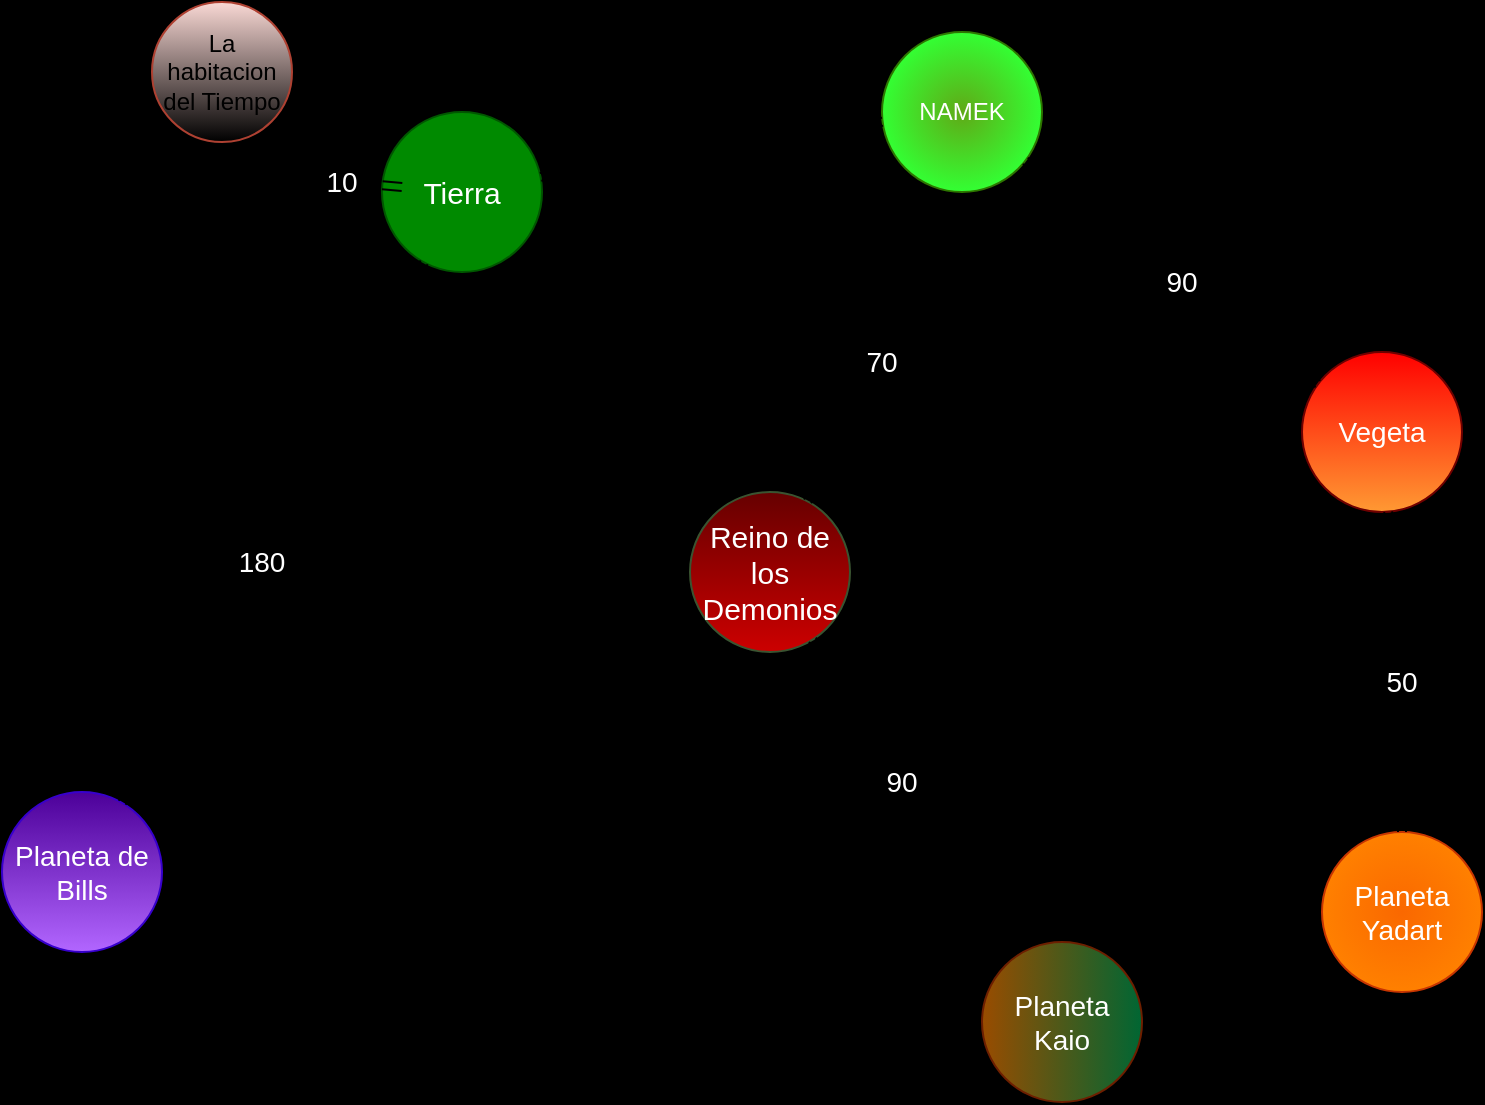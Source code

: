 <mxfile>
    <diagram id="x0K4bE87An97uGjYwhXi" name="Página-1">
        <mxGraphModel dx="850" dy="604" grid="0" gridSize="10" guides="1" tooltips="1" connect="1" arrows="1" fold="1" page="1" pageScale="1" pageWidth="1169" pageHeight="1654" background="#000000" math="0" shadow="0">
            <root>
                <mxCell id="0"/>
                <mxCell id="1" parent="0"/>
                <mxCell id="10" value="" style="edgeStyle=none;html=1;shape=link;startArrow=none;" edge="1" parent="1" source="18" target="5">
                    <mxGeometry relative="1" as="geometry"/>
                </mxCell>
                <mxCell id="11" value="" style="edgeStyle=none;html=1;shape=link;startArrow=none;" edge="1" parent="1" source="25" target="8">
                    <mxGeometry relative="1" as="geometry"/>
                </mxCell>
                <mxCell id="2" value="Reino de los Demonios" style="ellipse;whiteSpace=wrap;html=1;aspect=fixed;fillColor=#660000;strokeColor=#3A5431;fontSize=15;fontColor=#ffffff;gradientColor=#CC0000;" vertex="1" parent="1">
                    <mxGeometry x="414" y="280" width="80" height="80" as="geometry"/>
                </mxCell>
                <mxCell id="3" value="Planeta de Bills" style="ellipse;whiteSpace=wrap;html=1;aspect=fixed;fillColor=#4C0099;strokeColor=#3700CC;fontColor=#ffffff;gradientColor=#B266FF;fontSize=14;" vertex="1" parent="1">
                    <mxGeometry x="70" y="430" width="80" height="80" as="geometry"/>
                </mxCell>
                <mxCell id="15" value="" style="edgeStyle=none;shape=link;html=1;startArrow=none;" edge="1" parent="1" source="23" target="7">
                    <mxGeometry relative="1" as="geometry"/>
                </mxCell>
                <mxCell id="16" value="" style="edgeStyle=none;shape=link;html=1;startArrow=none;" edge="1" parent="1" source="17" target="3">
                    <mxGeometry relative="1" as="geometry"/>
                </mxCell>
                <mxCell id="4" value="Tierra" style="ellipse;whiteSpace=wrap;html=1;aspect=fixed;fillColor=#008a00;fontSize=15;labelBorderColor=none;fontColor=#ffffff;strokeColor=#005700;gradientDirection=west;" vertex="1" parent="1">
                    <mxGeometry x="260" y="90" width="80" height="80" as="geometry"/>
                </mxCell>
                <mxCell id="14" value="" style="edgeStyle=none;shape=link;html=1;startArrow=none;" edge="1" parent="1" source="19" target="4">
                    <mxGeometry relative="1" as="geometry"/>
                </mxCell>
                <mxCell id="5" value="NAMEK" style="ellipse;whiteSpace=wrap;html=1;aspect=fixed;fillColor=#60a917;fontColor=#ffffff;strokeColor=#2D7600;gradientColor=#33FF33;gradientDirection=radial;" vertex="1" parent="1">
                    <mxGeometry x="510" y="50" width="80" height="80" as="geometry"/>
                </mxCell>
                <mxCell id="6" value="&lt;font color=&quot;#ffffff&quot;&gt;Planeta Yadart&lt;/font&gt;" style="ellipse;whiteSpace=wrap;html=1;aspect=fixed;fillColor=#fa6800;fontColor=#000000;strokeColor=#C73500;gradientColor=#FF8000;gradientDirection=radial;fontSize=14;" vertex="1" parent="1">
                    <mxGeometry x="730" y="450" width="80" height="80" as="geometry"/>
                </mxCell>
                <mxCell id="7" value="La habitacion del Tiempo" style="ellipse;whiteSpace=wrap;html=1;aspect=fixed;fillColor=#fad9d5;strokeColor=#ae4132;gradientColor=default;labelBackgroundColor=none;labelBorderColor=none;fontColor=#000000;fontSize=12;" vertex="1" parent="1">
                    <mxGeometry x="145" y="35" width="70" height="70" as="geometry"/>
                </mxCell>
                <mxCell id="8" value="Planeta Kaio" style="ellipse;whiteSpace=wrap;html=1;aspect=fixed;fillColor=#006633;fontColor=#ffffff;strokeColor=#6D1F00;gradientColor=#994C00;gradientDirection=west;fontSize=14;" vertex="1" parent="1">
                    <mxGeometry x="560" y="505" width="80" height="80" as="geometry"/>
                </mxCell>
                <mxCell id="12" value="" style="edgeStyle=none;shape=link;html=1;startArrow=none;" edge="1" parent="1" source="29" target="5">
                    <mxGeometry relative="1" as="geometry"/>
                </mxCell>
                <mxCell id="13" value="" style="edgeStyle=none;shape=link;html=1;startArrow=none;" edge="1" parent="1" source="27" target="6">
                    <mxGeometry relative="1" as="geometry"/>
                </mxCell>
                <mxCell id="9" value="Vegeta" style="ellipse;whiteSpace=wrap;html=1;aspect=fixed;fillColor=#FF0000;fontColor=#ffffff;strokeColor=#6F0000;gradientColor=#FF9933;fontSize=14;" vertex="1" parent="1">
                    <mxGeometry x="720" y="210" width="80" height="80" as="geometry"/>
                </mxCell>
                <mxCell id="20" value="" style="edgeStyle=none;shape=link;html=1;endArrow=none;" edge="1" parent="1" source="5" target="19">
                    <mxGeometry relative="1" as="geometry">
                        <mxPoint x="540.105" y="112.901" as="sourcePoint"/>
                        <mxPoint x="359.882" y="126.932" as="targetPoint"/>
                    </mxGeometry>
                </mxCell>
                <mxCell id="19" value="90" style="text;html=1;strokeColor=none;fillColor=none;align=center;verticalAlign=middle;whiteSpace=wrap;rounded=0;labelBackgroundColor=none;labelBorderColor=none;fontSize=14;fontColor=#000000;" vertex="1" parent="1">
                    <mxGeometry x="400" y="90" width="60" height="30" as="geometry"/>
                </mxCell>
                <mxCell id="21" value="" style="edgeStyle=none;html=1;shape=link;endArrow=none;" edge="1" parent="1" source="2" target="18">
                    <mxGeometry relative="1" as="geometry">
                        <mxPoint x="474.58" y="285.7" as="sourcePoint"/>
                        <mxPoint x="559.42" y="144.3" as="targetPoint"/>
                    </mxGeometry>
                </mxCell>
                <mxCell id="18" value="70" style="text;html=1;strokeColor=none;fillColor=none;align=center;verticalAlign=middle;whiteSpace=wrap;rounded=0;labelBackgroundColor=none;labelBorderColor=none;fontSize=14;fontColor=#FFFFFF;" vertex="1" parent="1">
                    <mxGeometry x="480" y="200" width="60" height="30" as="geometry"/>
                </mxCell>
                <mxCell id="22" value="" style="edgeStyle=none;shape=link;html=1;endArrow=none;" edge="1" parent="1" source="4" target="17">
                    <mxGeometry relative="1" as="geometry">
                        <mxPoint x="299.011" y="164.051" as="sourcePoint"/>
                        <mxPoint x="131.02" y="435.968" as="targetPoint"/>
                    </mxGeometry>
                </mxCell>
                <mxCell id="17" value="180" style="text;html=1;strokeColor=none;fillColor=none;align=center;verticalAlign=middle;whiteSpace=wrap;rounded=0;labelBackgroundColor=none;labelBorderColor=none;fontSize=14;fontColor=#FFFFFF;" vertex="1" parent="1">
                    <mxGeometry x="170" y="300" width="60" height="30" as="geometry"/>
                </mxCell>
                <mxCell id="24" value="" style="edgeStyle=none;shape=link;html=1;endArrow=none;" edge="1" parent="1" source="4" target="23">
                    <mxGeometry relative="1" as="geometry">
                        <mxPoint x="280.167" y="126.349" as="sourcePoint"/>
                        <mxPoint x="199.837" y="118.371" as="targetPoint"/>
                    </mxGeometry>
                </mxCell>
                <mxCell id="23" value="10" style="text;html=1;strokeColor=none;fillColor=none;align=center;verticalAlign=middle;whiteSpace=wrap;rounded=0;labelBackgroundColor=none;labelBorderColor=none;fontSize=14;fontColor=#FFFFFF;" vertex="1" parent="1">
                    <mxGeometry x="210" y="110" width="60" height="30" as="geometry"/>
                </mxCell>
                <mxCell id="26" value="" style="edgeStyle=none;html=1;shape=link;endArrow=none;" edge="1" parent="1" source="2" target="25">
                    <mxGeometry relative="1" as="geometry">
                        <mxPoint x="475.781" y="353.55" as="sourcePoint"/>
                        <mxPoint x="578.227" y="511.445" as="targetPoint"/>
                    </mxGeometry>
                </mxCell>
                <mxCell id="25" value="90" style="text;html=1;strokeColor=none;fillColor=none;align=center;verticalAlign=middle;whiteSpace=wrap;rounded=0;labelBackgroundColor=none;labelBorderColor=none;fontSize=14;fontColor=#FFFFFF;" vertex="1" parent="1">
                    <mxGeometry x="490" y="410" width="60" height="30" as="geometry"/>
                </mxCell>
                <mxCell id="28" value="" style="edgeStyle=none;shape=link;html=1;endArrow=none;" edge="1" parent="1" source="9" target="27">
                    <mxGeometry relative="1" as="geometry">
                        <mxPoint x="761.599" y="289.968" as="sourcePoint"/>
                        <mxPoint x="768.335" y="450.035" as="targetPoint"/>
                    </mxGeometry>
                </mxCell>
                <mxCell id="27" value="50" style="text;html=1;strokeColor=none;fillColor=none;align=center;verticalAlign=middle;whiteSpace=wrap;rounded=0;labelBackgroundColor=none;labelBorderColor=none;fontSize=14;fontColor=#FFFFFF;" vertex="1" parent="1">
                    <mxGeometry x="740" y="360" width="60" height="30" as="geometry"/>
                </mxCell>
                <mxCell id="30" value="" style="edgeStyle=none;shape=link;html=1;endArrow=none;" edge="1" parent="1" source="9" target="29">
                    <mxGeometry relative="1" as="geometry">
                        <mxPoint x="728.414" y="225.457" as="sourcePoint"/>
                        <mxPoint x="611.574" y="134.558" as="targetPoint"/>
                    </mxGeometry>
                </mxCell>
                <mxCell id="29" value="90" style="text;html=1;strokeColor=none;fillColor=none;align=center;verticalAlign=middle;whiteSpace=wrap;rounded=0;labelBackgroundColor=none;labelBorderColor=none;fontSize=14;fontColor=#FFFFFF;" vertex="1" parent="1">
                    <mxGeometry x="630" y="160" width="60" height="30" as="geometry"/>
                </mxCell>
            </root>
        </mxGraphModel>
    </diagram>
</mxfile>